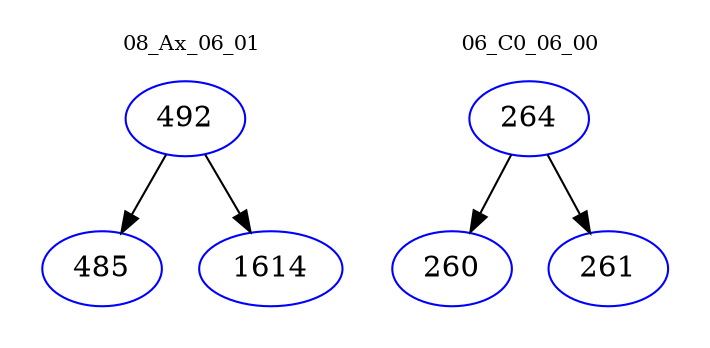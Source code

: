 digraph{
subgraph cluster_0 {
color = white
label = "08_Ax_06_01";
fontsize=10;
T0_492 [label="492", color="blue"]
T0_492 -> T0_485 [color="black"]
T0_485 [label="485", color="blue"]
T0_492 -> T0_1614 [color="black"]
T0_1614 [label="1614", color="blue"]
}
subgraph cluster_1 {
color = white
label = "06_C0_06_00";
fontsize=10;
T1_264 [label="264", color="blue"]
T1_264 -> T1_260 [color="black"]
T1_260 [label="260", color="blue"]
T1_264 -> T1_261 [color="black"]
T1_261 [label="261", color="blue"]
}
}
